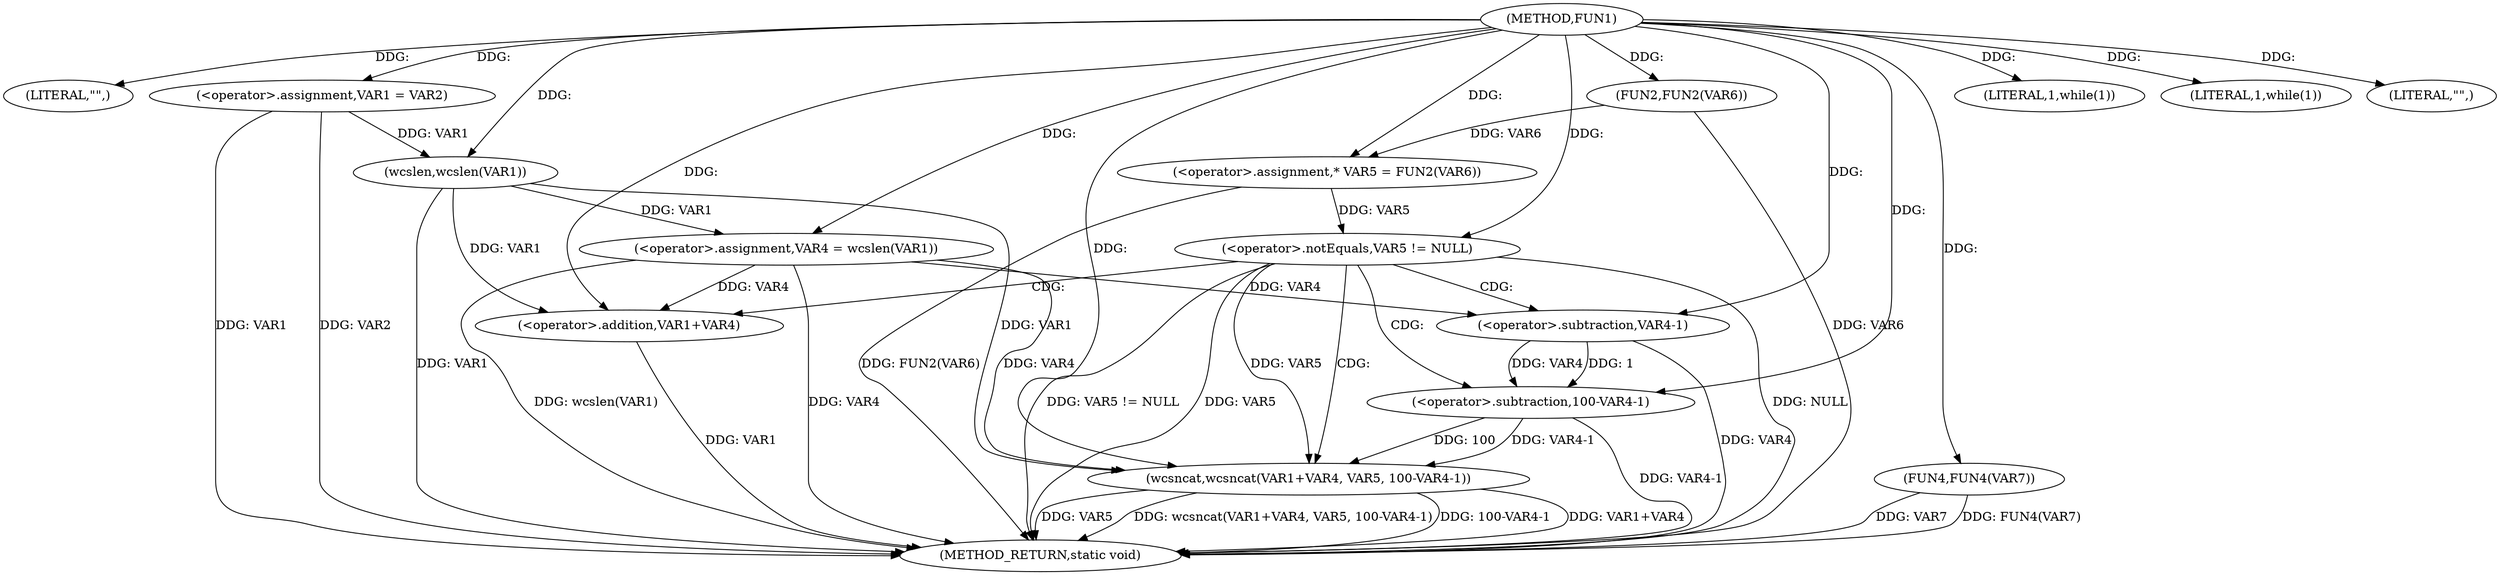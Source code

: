 digraph FUN1 {  
"1000100" [label = "(METHOD,FUN1)" ]
"1000145" [label = "(METHOD_RETURN,static void)" ]
"1000103" [label = "(LITERAL,\"\",)" ]
"1000104" [label = "(<operator>.assignment,VAR1 = VAR2)" ]
"1000108" [label = "(LITERAL,1,while(1))" ]
"1000112" [label = "(<operator>.assignment,VAR4 = wcslen(VAR1))" ]
"1000114" [label = "(wcslen,wcslen(VAR1))" ]
"1000117" [label = "(<operator>.assignment,* VAR5 = FUN2(VAR6))" ]
"1000119" [label = "(FUN2,FUN2(VAR6))" ]
"1000122" [label = "(<operator>.notEquals,VAR5 != NULL)" ]
"1000126" [label = "(wcsncat,wcsncat(VAR1+VAR4, VAR5, 100-VAR4-1))" ]
"1000127" [label = "(<operator>.addition,VAR1+VAR4)" ]
"1000131" [label = "(<operator>.subtraction,100-VAR4-1)" ]
"1000133" [label = "(<operator>.subtraction,VAR4-1)" ]
"1000138" [label = "(LITERAL,1,while(1))" ]
"1000141" [label = "(LITERAL,\"\",)" ]
"1000142" [label = "(FUN4,FUN4(VAR7))" ]
  "1000142" -> "1000145"  [ label = "DDG: FUN4(VAR7)"] 
  "1000104" -> "1000145"  [ label = "DDG: VAR1"] 
  "1000112" -> "1000145"  [ label = "DDG: wcslen(VAR1)"] 
  "1000122" -> "1000145"  [ label = "DDG: VAR5"] 
  "1000133" -> "1000145"  [ label = "DDG: VAR4"] 
  "1000114" -> "1000145"  [ label = "DDG: VAR1"] 
  "1000126" -> "1000145"  [ label = "DDG: VAR1+VAR4"] 
  "1000127" -> "1000145"  [ label = "DDG: VAR1"] 
  "1000117" -> "1000145"  [ label = "DDG: FUN2(VAR6)"] 
  "1000104" -> "1000145"  [ label = "DDG: VAR2"] 
  "1000126" -> "1000145"  [ label = "DDG: VAR5"] 
  "1000126" -> "1000145"  [ label = "DDG: wcsncat(VAR1+VAR4, VAR5, 100-VAR4-1)"] 
  "1000131" -> "1000145"  [ label = "DDG: VAR4-1"] 
  "1000112" -> "1000145"  [ label = "DDG: VAR4"] 
  "1000119" -> "1000145"  [ label = "DDG: VAR6"] 
  "1000142" -> "1000145"  [ label = "DDG: VAR7"] 
  "1000122" -> "1000145"  [ label = "DDG: VAR5 != NULL"] 
  "1000126" -> "1000145"  [ label = "DDG: 100-VAR4-1"] 
  "1000122" -> "1000145"  [ label = "DDG: NULL"] 
  "1000100" -> "1000103"  [ label = "DDG: "] 
  "1000100" -> "1000104"  [ label = "DDG: "] 
  "1000100" -> "1000108"  [ label = "DDG: "] 
  "1000114" -> "1000112"  [ label = "DDG: VAR1"] 
  "1000100" -> "1000112"  [ label = "DDG: "] 
  "1000104" -> "1000114"  [ label = "DDG: VAR1"] 
  "1000100" -> "1000114"  [ label = "DDG: "] 
  "1000119" -> "1000117"  [ label = "DDG: VAR6"] 
  "1000100" -> "1000117"  [ label = "DDG: "] 
  "1000100" -> "1000119"  [ label = "DDG: "] 
  "1000117" -> "1000122"  [ label = "DDG: VAR5"] 
  "1000100" -> "1000122"  [ label = "DDG: "] 
  "1000114" -> "1000126"  [ label = "DDG: VAR1"] 
  "1000100" -> "1000126"  [ label = "DDG: "] 
  "1000112" -> "1000126"  [ label = "DDG: VAR4"] 
  "1000114" -> "1000127"  [ label = "DDG: VAR1"] 
  "1000100" -> "1000127"  [ label = "DDG: "] 
  "1000112" -> "1000127"  [ label = "DDG: VAR4"] 
  "1000122" -> "1000126"  [ label = "DDG: VAR5"] 
  "1000131" -> "1000126"  [ label = "DDG: 100"] 
  "1000131" -> "1000126"  [ label = "DDG: VAR4-1"] 
  "1000100" -> "1000131"  [ label = "DDG: "] 
  "1000133" -> "1000131"  [ label = "DDG: VAR4"] 
  "1000133" -> "1000131"  [ label = "DDG: 1"] 
  "1000100" -> "1000133"  [ label = "DDG: "] 
  "1000112" -> "1000133"  [ label = "DDG: VAR4"] 
  "1000100" -> "1000138"  [ label = "DDG: "] 
  "1000100" -> "1000141"  [ label = "DDG: "] 
  "1000100" -> "1000142"  [ label = "DDG: "] 
  "1000122" -> "1000131"  [ label = "CDG: "] 
  "1000122" -> "1000127"  [ label = "CDG: "] 
  "1000122" -> "1000126"  [ label = "CDG: "] 
  "1000122" -> "1000133"  [ label = "CDG: "] 
}

